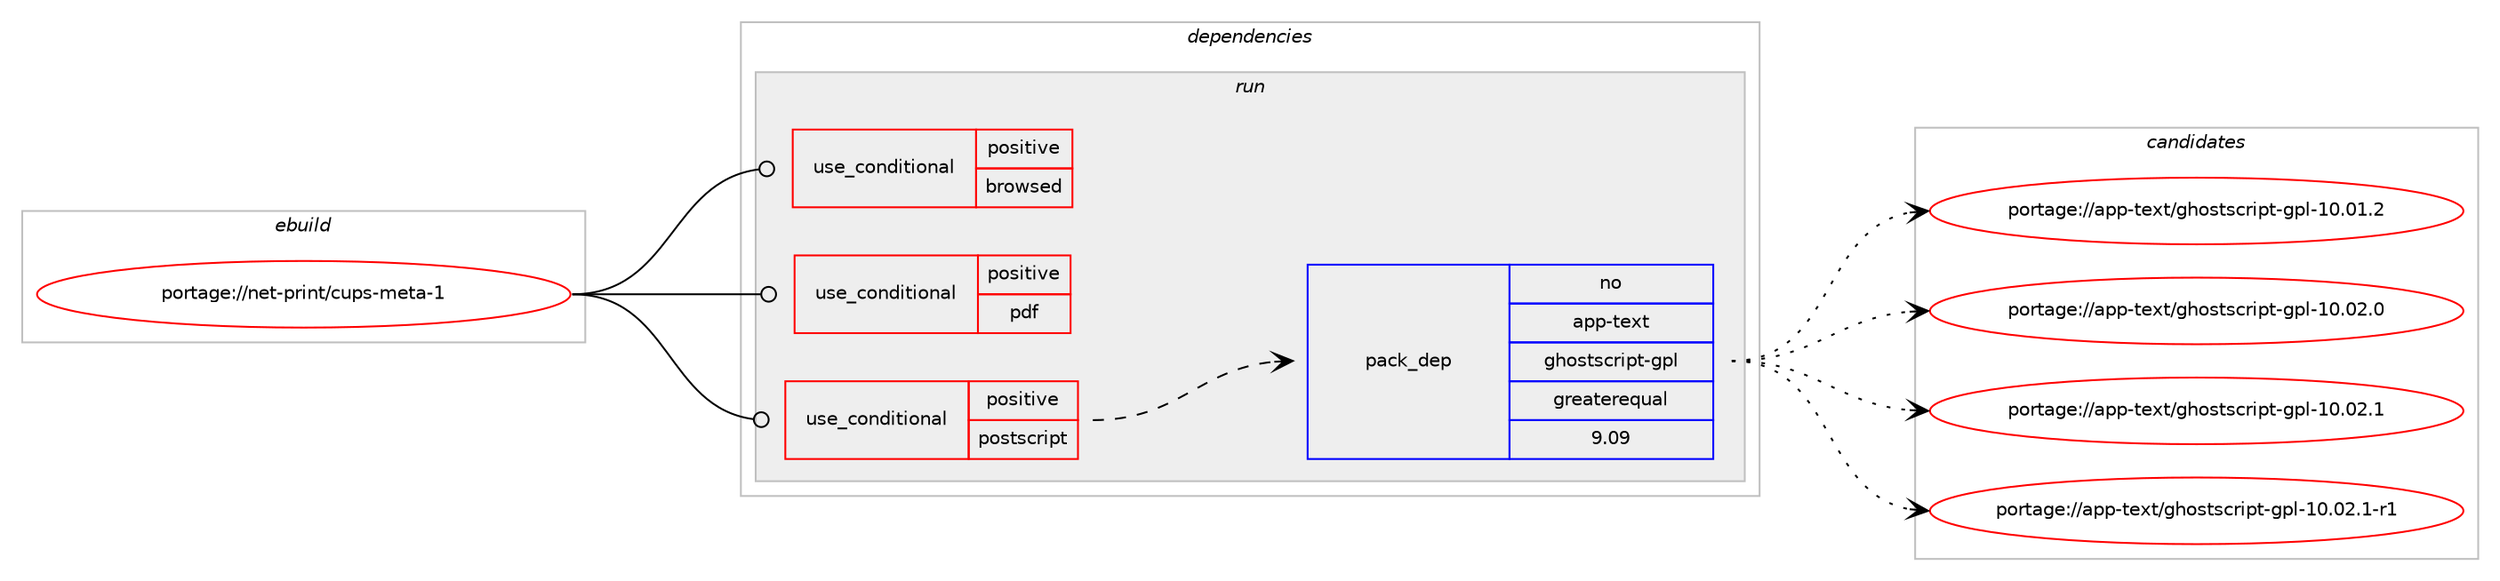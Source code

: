 digraph prolog {

# *************
# Graph options
# *************

newrank=true;
concentrate=true;
compound=true;
graph [rankdir=LR,fontname=Helvetica,fontsize=10,ranksep=1.5];#, ranksep=2.5, nodesep=0.2];
edge  [arrowhead=vee];
node  [fontname=Helvetica,fontsize=10];

# **********
# The ebuild
# **********

subgraph cluster_leftcol {
color=gray;
rank=same;
label=<<i>ebuild</i>>;
id [label="portage://net-print/cups-meta-1", color=red, width=4, href="../net-print/cups-meta-1.svg"];
}

# ****************
# The dependencies
# ****************

subgraph cluster_midcol {
color=gray;
label=<<i>dependencies</i>>;
subgraph cluster_compile {
fillcolor="#eeeeee";
style=filled;
label=<<i>compile</i>>;
}
subgraph cluster_compileandrun {
fillcolor="#eeeeee";
style=filled;
label=<<i>compile and run</i>>;
}
subgraph cluster_run {
fillcolor="#eeeeee";
style=filled;
label=<<i>run</i>>;
subgraph cond7471 {
dependency11389 [label=<<TABLE BORDER="0" CELLBORDER="1" CELLSPACING="0" CELLPADDING="4"><TR><TD ROWSPAN="3" CELLPADDING="10">use_conditional</TD></TR><TR><TD>positive</TD></TR><TR><TD>browsed</TD></TR></TABLE>>, shape=none, color=red];
# *** BEGIN UNKNOWN DEPENDENCY TYPE (TODO) ***
# dependency11389 -> package_dependency(portage://net-print/cups-meta-1,run,no,net-print,cups-browsed,none,[,,],[],[])
# *** END UNKNOWN DEPENDENCY TYPE (TODO) ***

}
id:e -> dependency11389:w [weight=20,style="solid",arrowhead="odot"];
subgraph cond7472 {
dependency11390 [label=<<TABLE BORDER="0" CELLBORDER="1" CELLSPACING="0" CELLPADDING="4"><TR><TD ROWSPAN="3" CELLPADDING="10">use_conditional</TD></TR><TR><TD>positive</TD></TR><TR><TD>pdf</TD></TR></TABLE>>, shape=none, color=red];
# *** BEGIN UNKNOWN DEPENDENCY TYPE (TODO) ***
# dependency11390 -> package_dependency(portage://net-print/cups-meta-1,run,no,app-text,mupdf,none,[,,],[],[])
# *** END UNKNOWN DEPENDENCY TYPE (TODO) ***

}
id:e -> dependency11390:w [weight=20,style="solid",arrowhead="odot"];
subgraph cond7473 {
dependency11391 [label=<<TABLE BORDER="0" CELLBORDER="1" CELLSPACING="0" CELLPADDING="4"><TR><TD ROWSPAN="3" CELLPADDING="10">use_conditional</TD></TR><TR><TD>positive</TD></TR><TR><TD>postscript</TD></TR></TABLE>>, shape=none, color=red];
subgraph pack3808 {
dependency11392 [label=<<TABLE BORDER="0" CELLBORDER="1" CELLSPACING="0" CELLPADDING="4" WIDTH="220"><TR><TD ROWSPAN="6" CELLPADDING="30">pack_dep</TD></TR><TR><TD WIDTH="110">no</TD></TR><TR><TD>app-text</TD></TR><TR><TD>ghostscript-gpl</TD></TR><TR><TD>greaterequal</TD></TR><TR><TD>9.09</TD></TR></TABLE>>, shape=none, color=blue];
}
dependency11391:e -> dependency11392:w [weight=20,style="dashed",arrowhead="vee"];
}
id:e -> dependency11391:w [weight=20,style="solid",arrowhead="odot"];
# *** BEGIN UNKNOWN DEPENDENCY TYPE (TODO) ***
# id -> package_dependency(portage://net-print/cups-meta-1,run,no,net-print,cups,none,[,,],[],[use(optenable(zeroconf),none)])
# *** END UNKNOWN DEPENDENCY TYPE (TODO) ***

# *** BEGIN UNKNOWN DEPENDENCY TYPE (TODO) ***
# id -> package_dependency(portage://net-print/cups-meta-1,run,no,net-print,cups-filters,none,[,,],[],[use(optenable(foomatic),none)])
# *** END UNKNOWN DEPENDENCY TYPE (TODO) ***

# *** BEGIN UNKNOWN DEPENDENCY TYPE (TODO) ***
# id -> package_dependency(portage://net-print/cups-meta-1,run,no,net-print,libcupsfilters,none,[,,],[],[use(optenable(pdf),none),use(optenable(poppler),none)])
# *** END UNKNOWN DEPENDENCY TYPE (TODO) ***

# *** BEGIN UNKNOWN DEPENDENCY TYPE (TODO) ***
# id -> package_dependency(portage://net-print/cups-meta-1,run,no,net-print,libppd,none,[,,],[],[use(optenable(postscript),none),use(optenable(poppler),none)])
# *** END UNKNOWN DEPENDENCY TYPE (TODO) ***

}
}

# **************
# The candidates
# **************

subgraph cluster_choices {
rank=same;
color=gray;
label=<<i>candidates</i>>;

subgraph choice3808 {
color=black;
nodesep=1;
choice97112112451161011201164710310411111511611599114105112116451031121084549484648494650 [label="portage://app-text/ghostscript-gpl-10.01.2", color=red, width=4,href="../app-text/ghostscript-gpl-10.01.2.svg"];
choice97112112451161011201164710310411111511611599114105112116451031121084549484648504648 [label="portage://app-text/ghostscript-gpl-10.02.0", color=red, width=4,href="../app-text/ghostscript-gpl-10.02.0.svg"];
choice97112112451161011201164710310411111511611599114105112116451031121084549484648504649 [label="portage://app-text/ghostscript-gpl-10.02.1", color=red, width=4,href="../app-text/ghostscript-gpl-10.02.1.svg"];
choice971121124511610112011647103104111115116115991141051121164510311210845494846485046494511449 [label="portage://app-text/ghostscript-gpl-10.02.1-r1", color=red, width=4,href="../app-text/ghostscript-gpl-10.02.1-r1.svg"];
dependency11392:e -> choice97112112451161011201164710310411111511611599114105112116451031121084549484648494650:w [style=dotted,weight="100"];
dependency11392:e -> choice97112112451161011201164710310411111511611599114105112116451031121084549484648504648:w [style=dotted,weight="100"];
dependency11392:e -> choice97112112451161011201164710310411111511611599114105112116451031121084549484648504649:w [style=dotted,weight="100"];
dependency11392:e -> choice971121124511610112011647103104111115116115991141051121164510311210845494846485046494511449:w [style=dotted,weight="100"];
}
}

}
